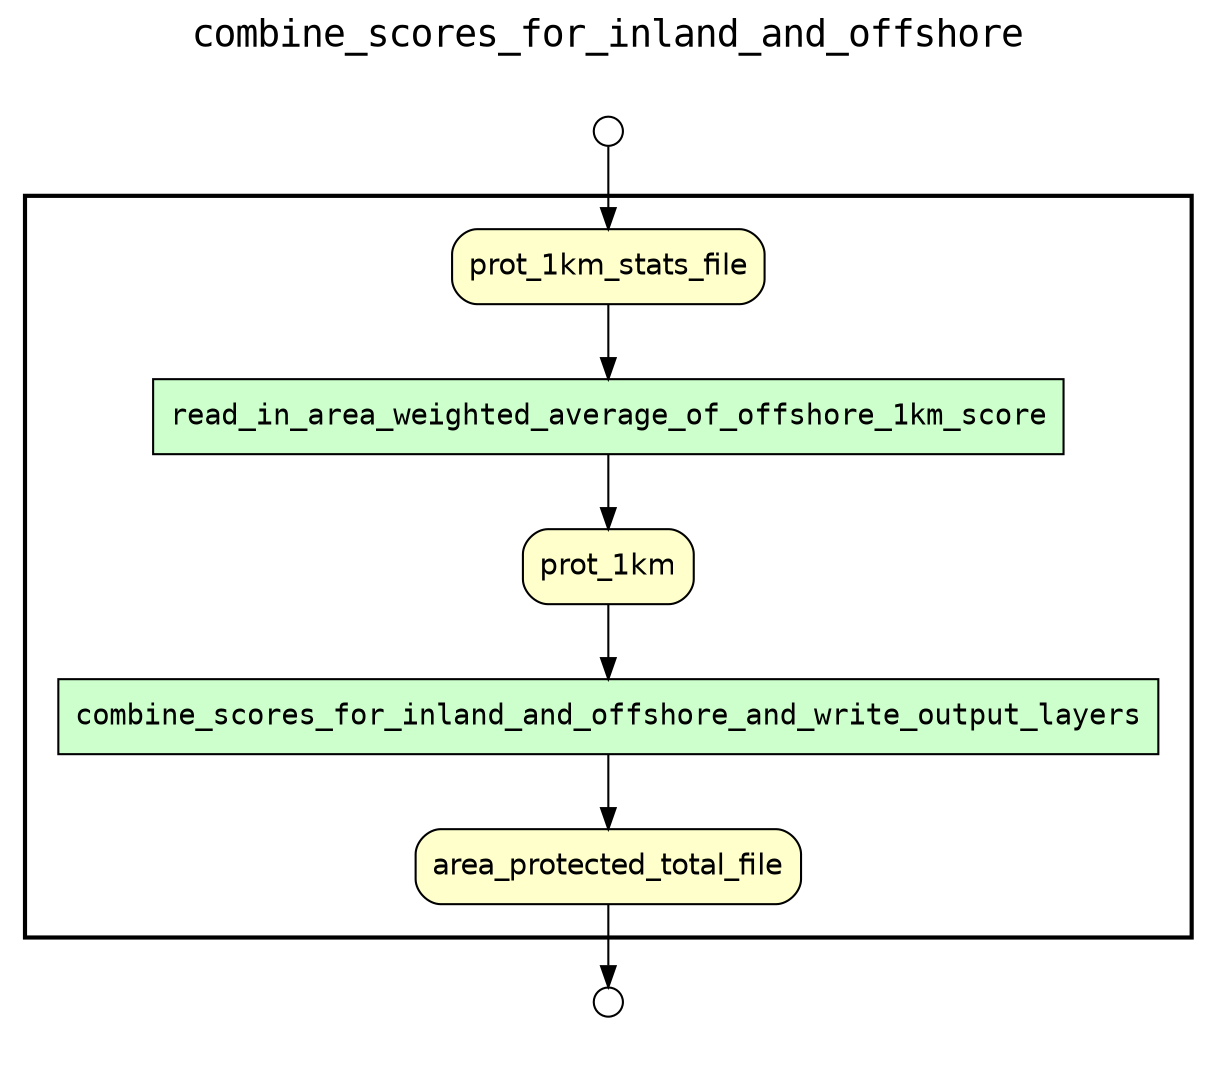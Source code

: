
digraph yw_data_view {
rankdir=TB
fontname=Courier; fontsize=18; labelloc=t
label="combine_scores_for_inland_and_offshore"
subgraph cluster_workflow { label=""; color=black; penwidth=2
subgraph cluster_workflow_inner { label=""; color=white
node[shape=box style="filled" fillcolor="#CCFFCC" peripheries=1 fontname=Courier]
combine_scores_for_inland_and_offshore_and_write_output_layers
read_in_area_weighted_average_of_offshore_1km_score
node[shape=box style="filled" fillcolor="#CCFFCC" peripheries=1 fontname=Courier]
node[shape=box style="rounded,filled" fillcolor="#FFFFCC" peripheries=1 fontname=Helvetica]
prot_1km_stats_file
prot_1km
area_protected_total_file
node[shape=box style="rounded,filled" fillcolor="#FFFFFF" peripheries=1 fontname=Helvetica]
}}
subgraph cluster_inflows { label=""; color=white; penwidth=2
subgraph cluster_inflows_inner { label=""; color=white
node[shape=circle fillcolor="#FFFFFF" peripheries=1 width=0.2]
prot_1km_stats_file_inflow [label=""]
}}
subgraph cluster_outflows { label=""; color=white; penwidth=2
subgraph cluster_outflows_inner { label=""; color=white
node[shape=circle fillcolor="#FFFFFF" peripheries=1 width=0.2]
area_protected_total_file_outflow [label=""]
}}
combine_scores_for_inland_and_offshore_and_write_output_layers -> area_protected_total_file
read_in_area_weighted_average_of_offshore_1km_score -> prot_1km
prot_1km_stats_file -> read_in_area_weighted_average_of_offshore_1km_score
prot_1km -> combine_scores_for_inland_and_offshore_and_write_output_layers
prot_1km_stats_file_inflow -> prot_1km_stats_file
area_protected_total_file -> area_protected_total_file_outflow
}


